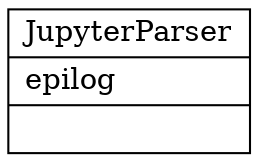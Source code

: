 digraph "classes_jupyter_core.command" {
charset="utf-8"
rankdir=BT
"0" [label="{JupyterParser|epilog\l|}", shape="record"];
}
